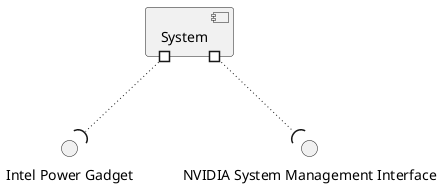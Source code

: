 @startuml

component System
interface "Intel Power Gadget" as IPG
interface "NVIDIA System Management Interface" as NSMI

System #~~( IPG
System #~~( NSMI

@enduml
